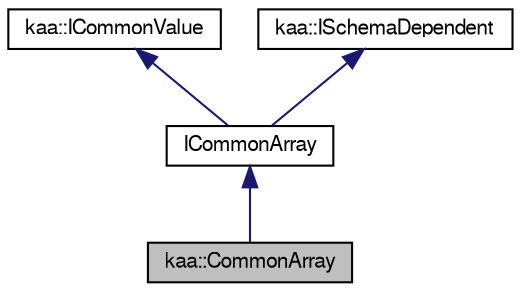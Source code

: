 digraph "kaa::CommonArray"
{
  bgcolor="transparent";
  edge [fontname="FreeSans",fontsize="10",labelfontname="FreeSans",labelfontsize="10"];
  node [fontname="FreeSans",fontsize="10",shape=record];
  Node1 [label="kaa::CommonArray",height=0.2,width=0.4,color="black", fillcolor="grey75", style="filled" fontcolor="black"];
  Node2 -> Node1 [dir="back",color="midnightblue",fontsize="10",style="solid",fontname="FreeSans"];
  Node2 [label="ICommonArray",height=0.2,width=0.4,color="black",URL="$classkaa_1_1ICommonArrayBase.html"];
  Node3 -> Node2 [dir="back",color="midnightblue",fontsize="10",style="solid",fontname="FreeSans"];
  Node3 [label="kaa::ICommonValue",height=0.2,width=0.4,color="black",URL="$classkaa_1_1ICommonValue.html"];
  Node4 -> Node2 [dir="back",color="midnightblue",fontsize="10",style="solid",fontname="FreeSans"];
  Node4 [label="kaa::ISchemaDependent",height=0.2,width=0.4,color="black",URL="$classkaa_1_1ISchemaDependent.html"];
}
